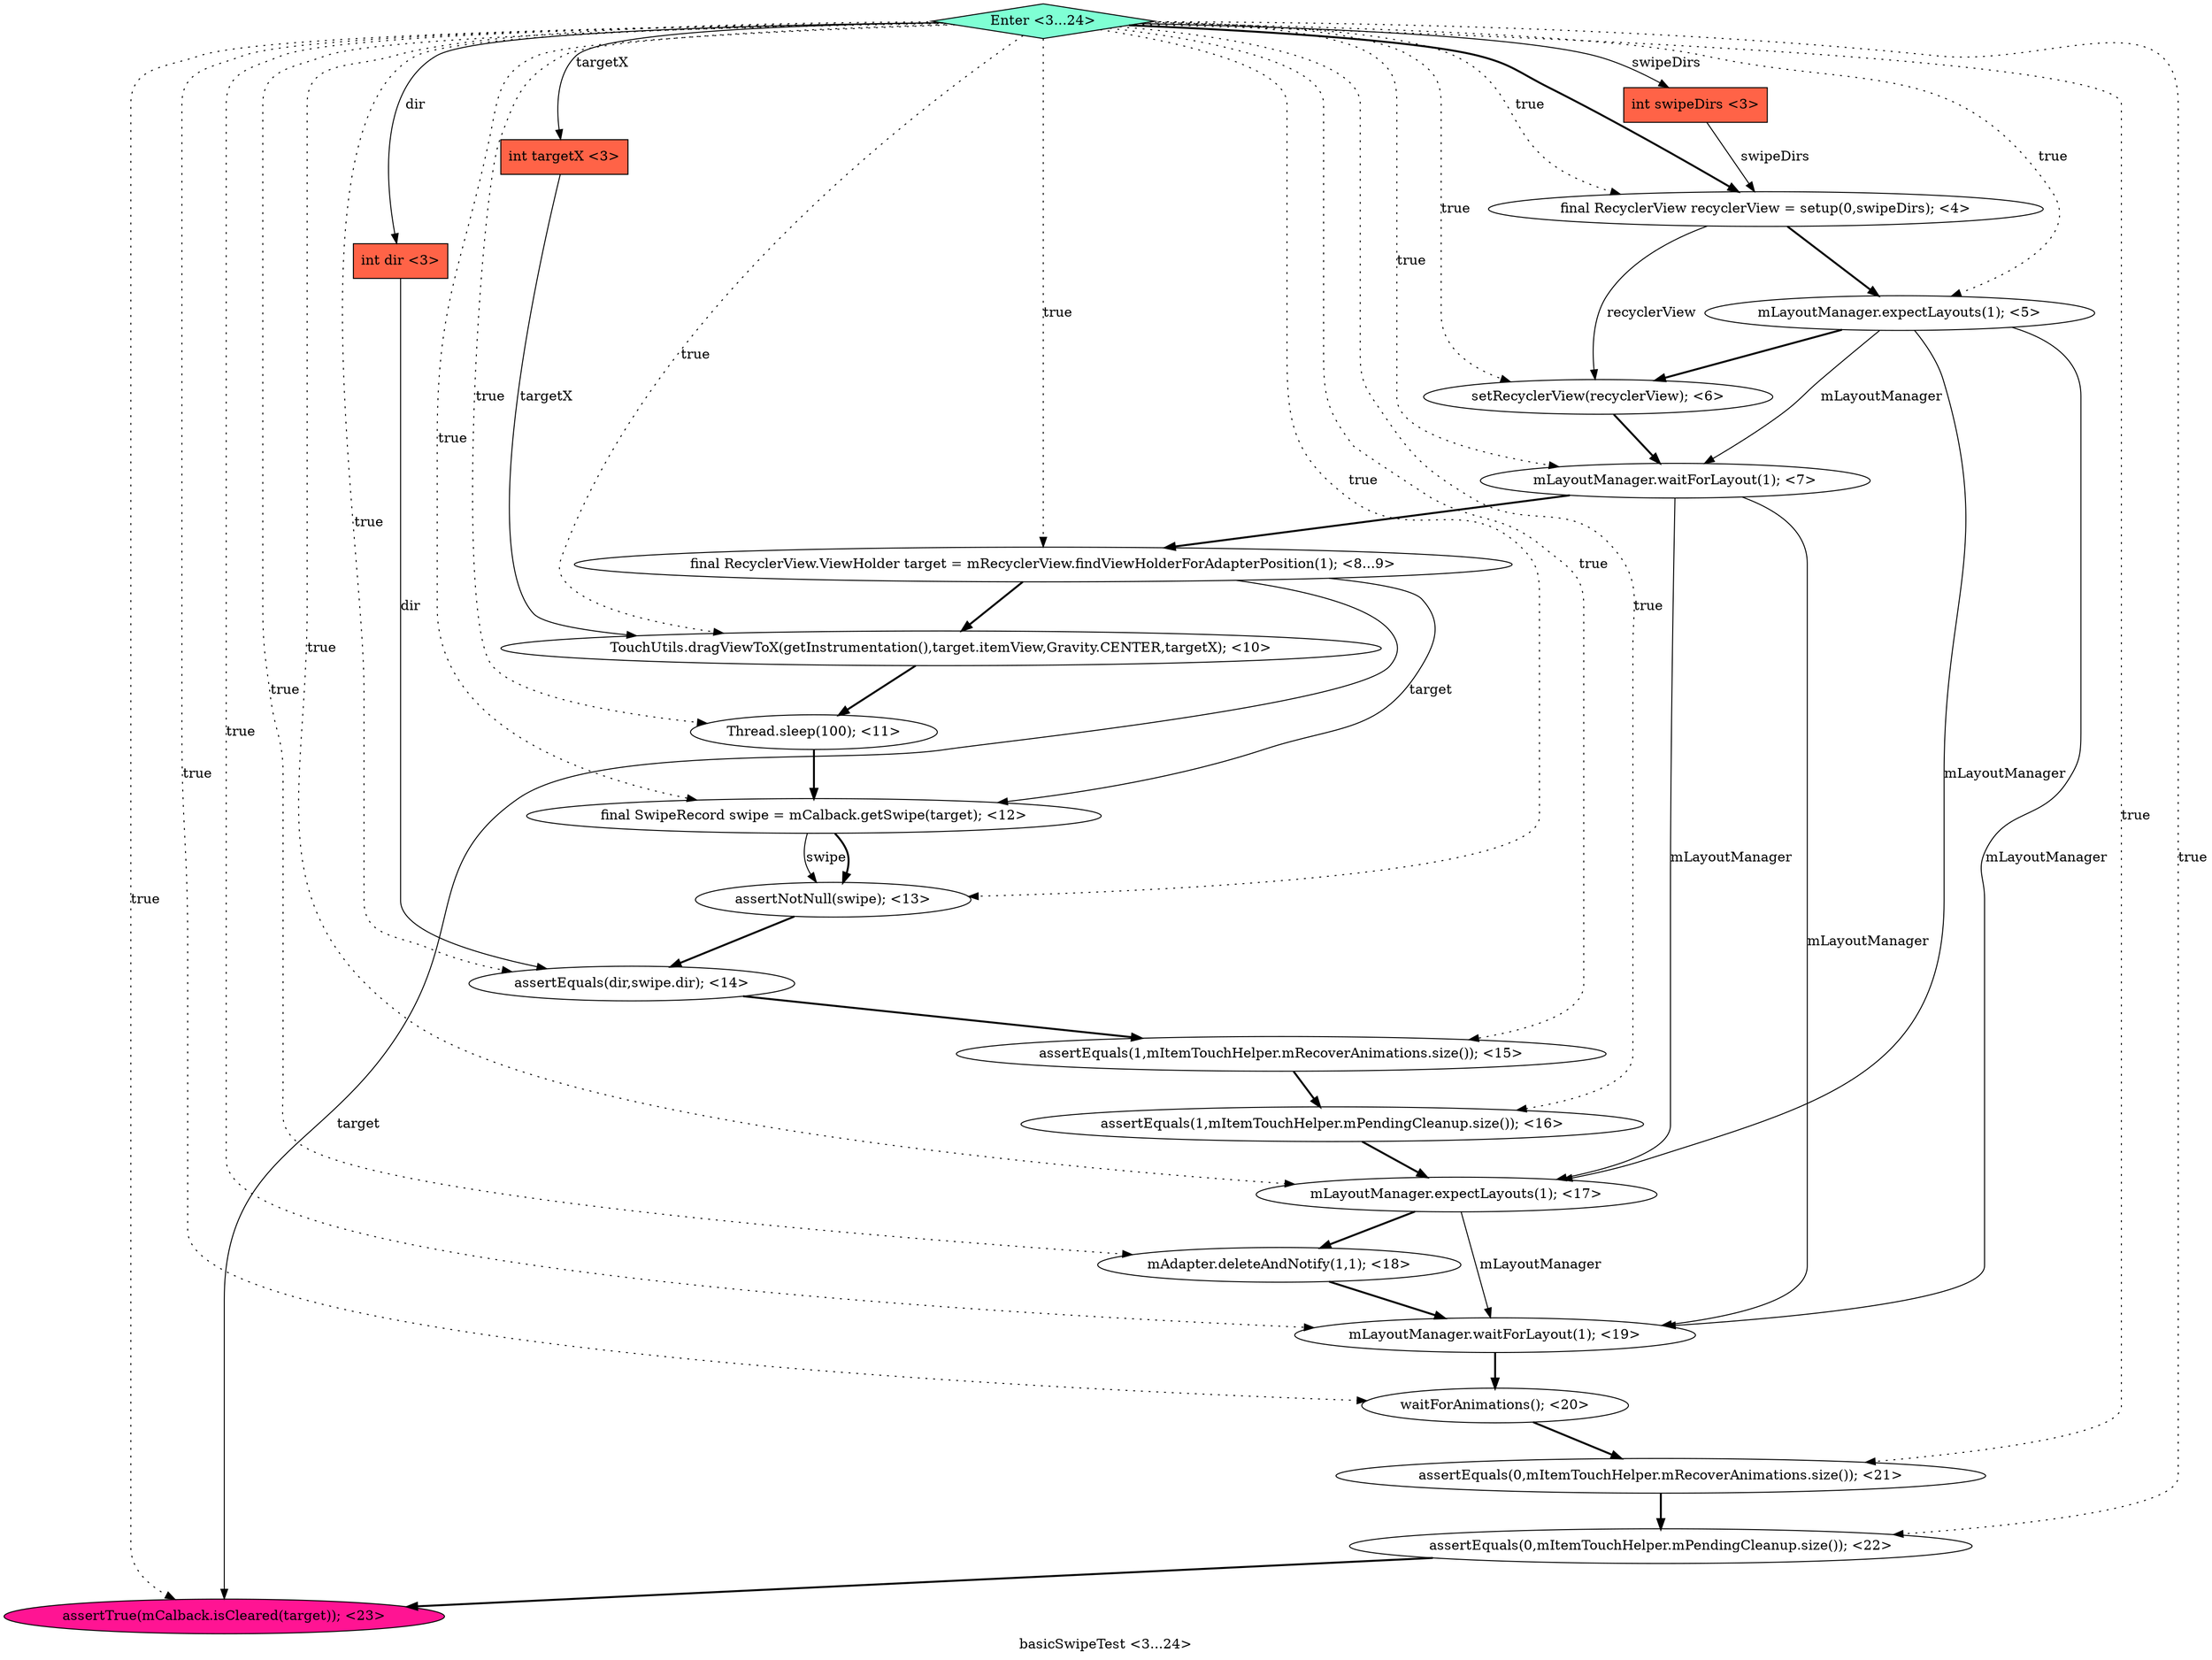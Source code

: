 digraph PDG {
label = "basicSwipeTest <3...24>";
0.8 [style = filled, label = "TouchUtils.dragViewToX(getInstrumentation(),target.itemView,Gravity.CENTER,targetX); <10>", fillcolor = white, shape = ellipse];
0.12 [style = filled, label = "assertEquals(dir,swipe.dir); <14>", fillcolor = white, shape = ellipse];
0.5 [style = filled, label = "setRecyclerView(recyclerView); <6>", fillcolor = white, shape = ellipse];
0.6 [style = filled, label = "mLayoutManager.waitForLayout(1); <7>", fillcolor = white, shape = ellipse];
0.16 [style = filled, label = "mAdapter.deleteAndNotify(1,1); <18>", fillcolor = white, shape = ellipse];
0.2 [style = filled, label = "int targetX <3>", fillcolor = tomato, shape = box];
0.21 [style = filled, label = "assertTrue(mCalback.isCleared(target)); <23>", fillcolor = deeppink, shape = ellipse];
0.11 [style = filled, label = "assertNotNull(swipe); <13>", fillcolor = white, shape = ellipse];
0.9 [style = filled, label = "Thread.sleep(100); <11>", fillcolor = white, shape = ellipse];
0.10 [style = filled, label = "final SwipeRecord swipe = mCalback.getSwipe(target); <12>", fillcolor = white, shape = ellipse];
0.17 [style = filled, label = "mLayoutManager.waitForLayout(1); <19>", fillcolor = white, shape = ellipse];
0.22 [style = filled, label = "Enter <3...24>", fillcolor = aquamarine, shape = diamond];
0.18 [style = filled, label = "waitForAnimations(); <20>", fillcolor = white, shape = ellipse];
0.7 [style = filled, label = "final RecyclerView.ViewHolder target = mRecyclerView.findViewHolderForAdapterPosition(1); <8...9>", fillcolor = white, shape = ellipse];
0.4 [style = filled, label = "mLayoutManager.expectLayouts(1); <5>", fillcolor = white, shape = ellipse];
0.15 [style = filled, label = "mLayoutManager.expectLayouts(1); <17>", fillcolor = white, shape = ellipse];
0.0 [style = filled, label = "int dir <3>", fillcolor = tomato, shape = box];
0.1 [style = filled, label = "int swipeDirs <3>", fillcolor = tomato, shape = box];
0.3 [style = filled, label = "final RecyclerView recyclerView = setup(0,swipeDirs); <4>", fillcolor = white, shape = ellipse];
0.14 [style = filled, label = "assertEquals(1,mItemTouchHelper.mPendingCleanup.size()); <16>", fillcolor = white, shape = ellipse];
0.20 [style = filled, label = "assertEquals(0,mItemTouchHelper.mPendingCleanup.size()); <22>", fillcolor = white, shape = ellipse];
0.13 [style = filled, label = "assertEquals(1,mItemTouchHelper.mRecoverAnimations.size()); <15>", fillcolor = white, shape = ellipse];
0.19 [style = filled, label = "assertEquals(0,mItemTouchHelper.mRecoverAnimations.size()); <21>", fillcolor = white, shape = ellipse];
0.0 -> 0.12 [style = solid, label="dir"];
0.1 -> 0.3 [style = solid, label="swipeDirs"];
0.2 -> 0.8 [style = solid, label="targetX"];
0.3 -> 0.4 [style = bold, label=""];
0.3 -> 0.5 [style = solid, label="recyclerView"];
0.4 -> 0.5 [style = bold, label=""];
0.4 -> 0.6 [style = solid, label="mLayoutManager"];
0.4 -> 0.15 [style = solid, label="mLayoutManager"];
0.4 -> 0.17 [style = solid, label="mLayoutManager"];
0.5 -> 0.6 [style = bold, label=""];
0.6 -> 0.7 [style = bold, label=""];
0.6 -> 0.15 [style = solid, label="mLayoutManager"];
0.6 -> 0.17 [style = solid, label="mLayoutManager"];
0.7 -> 0.8 [style = bold, label=""];
0.7 -> 0.10 [style = solid, label="target"];
0.7 -> 0.21 [style = solid, label="target"];
0.8 -> 0.9 [style = bold, label=""];
0.9 -> 0.10 [style = bold, label=""];
0.10 -> 0.11 [style = solid, label="swipe"];
0.10 -> 0.11 [style = bold, label=""];
0.11 -> 0.12 [style = bold, label=""];
0.12 -> 0.13 [style = bold, label=""];
0.13 -> 0.14 [style = bold, label=""];
0.14 -> 0.15 [style = bold, label=""];
0.15 -> 0.16 [style = bold, label=""];
0.15 -> 0.17 [style = solid, label="mLayoutManager"];
0.16 -> 0.17 [style = bold, label=""];
0.17 -> 0.18 [style = bold, label=""];
0.18 -> 0.19 [style = bold, label=""];
0.19 -> 0.20 [style = bold, label=""];
0.20 -> 0.21 [style = bold, label=""];
0.22 -> 0.0 [style = solid, label="dir"];
0.22 -> 0.1 [style = solid, label="swipeDirs"];
0.22 -> 0.2 [style = solid, label="targetX"];
0.22 -> 0.3 [style = dotted, label="true"];
0.22 -> 0.3 [style = bold, label=""];
0.22 -> 0.4 [style = dotted, label="true"];
0.22 -> 0.5 [style = dotted, label="true"];
0.22 -> 0.6 [style = dotted, label="true"];
0.22 -> 0.7 [style = dotted, label="true"];
0.22 -> 0.8 [style = dotted, label="true"];
0.22 -> 0.9 [style = dotted, label="true"];
0.22 -> 0.10 [style = dotted, label="true"];
0.22 -> 0.11 [style = dotted, label="true"];
0.22 -> 0.12 [style = dotted, label="true"];
0.22 -> 0.13 [style = dotted, label="true"];
0.22 -> 0.14 [style = dotted, label="true"];
0.22 -> 0.15 [style = dotted, label="true"];
0.22 -> 0.16 [style = dotted, label="true"];
0.22 -> 0.17 [style = dotted, label="true"];
0.22 -> 0.18 [style = dotted, label="true"];
0.22 -> 0.19 [style = dotted, label="true"];
0.22 -> 0.20 [style = dotted, label="true"];
0.22 -> 0.21 [style = dotted, label="true"];
}
